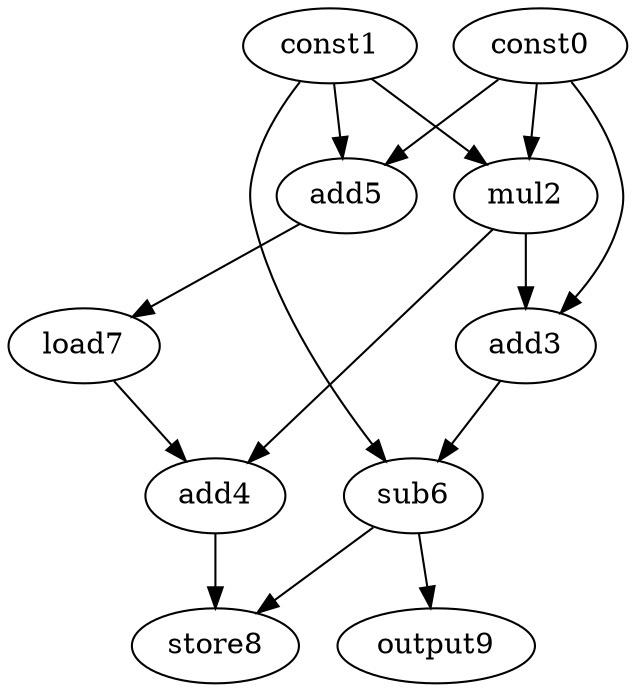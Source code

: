 digraph G { 
const0[opcode=const]; 
const1[opcode=const]; 
mul2[opcode=mul]; 
add3[opcode=add]; 
add4[opcode=add]; 
add5[opcode=add]; 
sub6[opcode=sub]; 
load7[opcode=load]; 
store8[opcode=store]; 
output9[opcode=output]; 
const0->mul2[operand=0];
const1->mul2[operand=1];
const0->add5[operand=0];
const1->add5[operand=1];
const0->add3[operand=0];
mul2->add3[operand=1];
add5->load7[operand=0];
mul2->add4[operand=0];
load7->add4[operand=1];
const1->sub6[operand=0];
add3->sub6[operand=1];
add4->store8[operand=0];
sub6->store8[operand=1];
sub6->output9[operand=0];
}
